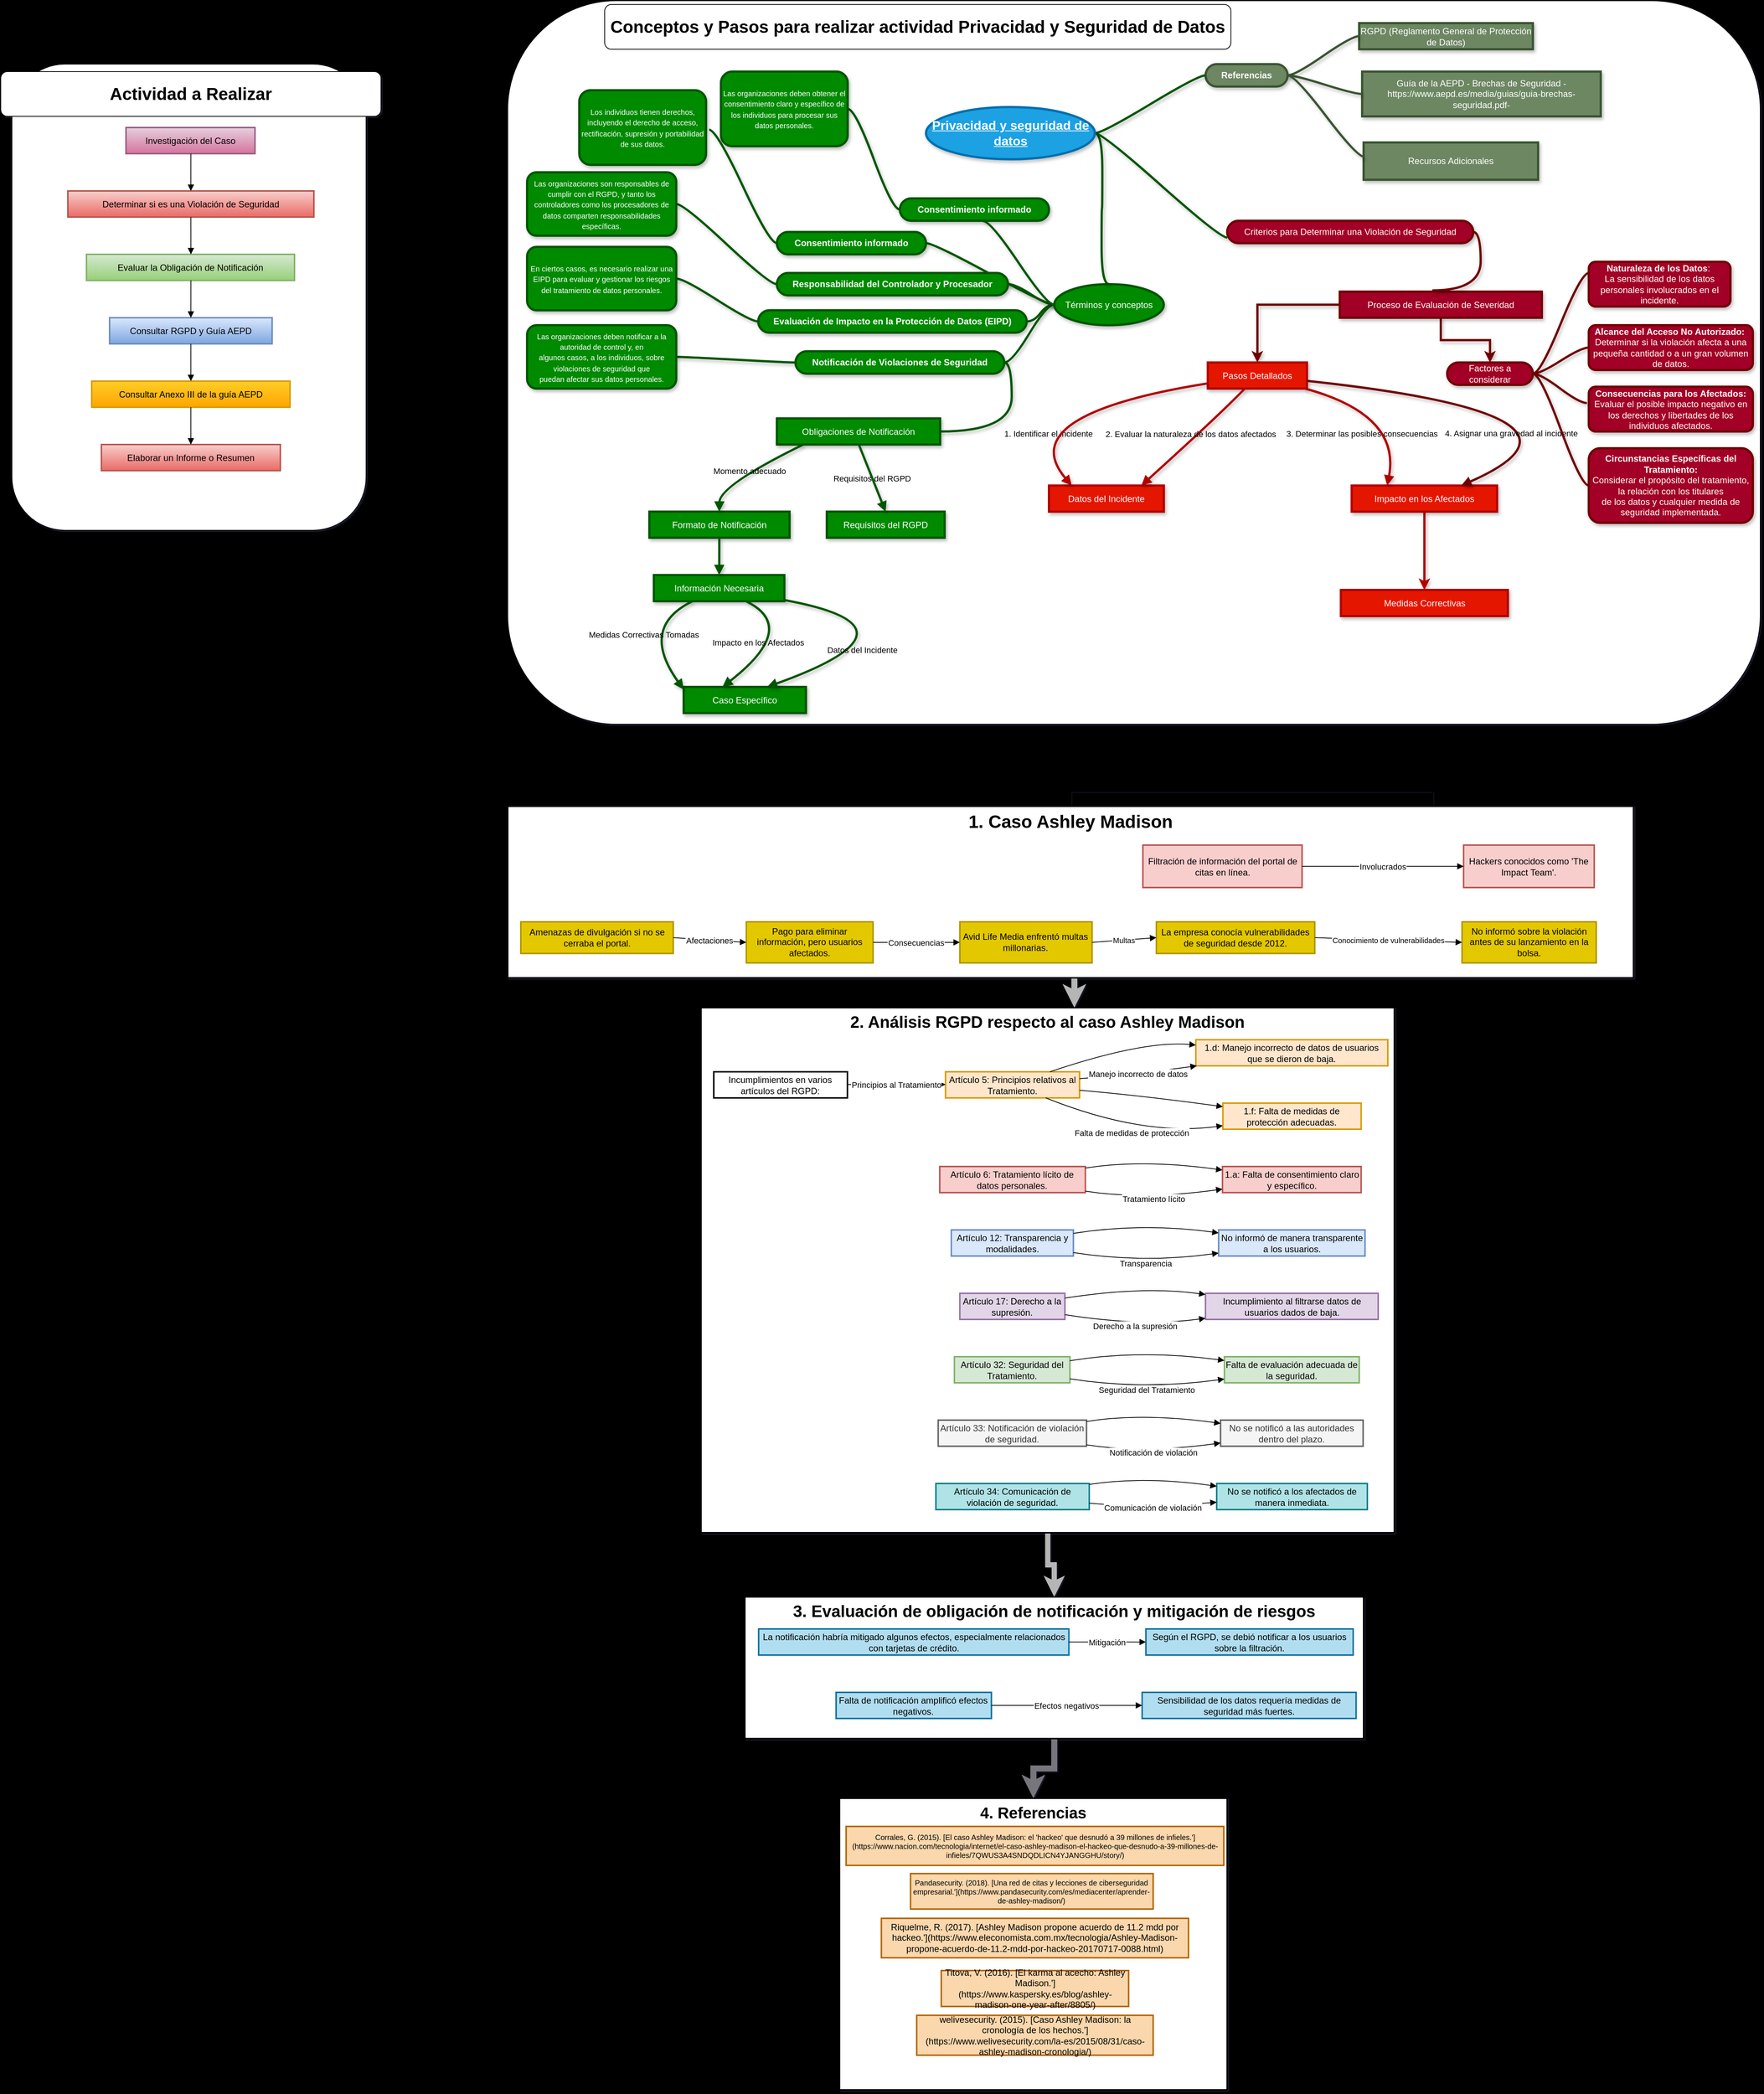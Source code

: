 <mxfile version="22.1.5" type="github">
  <diagram name="Page-1" id="281KWQ_vz6D9ApKIW97s">
    <mxGraphModel dx="1434" dy="791" grid="1" gridSize="10" guides="1" tooltips="1" connect="1" arrows="1" fold="1" page="1" pageScale="1" pageWidth="850" pageHeight="1100" background="#000000" math="0" shadow="1">
      <root>
        <mxCell id="0" />
        <mxCell id="1" parent="0" />
        <mxCell id="ljyijP0kOlmSLUWHq39t-101" value="&lt;div align=&quot;center&quot;&gt;&lt;br&gt;&lt;/div&gt;" style="rounded=1;whiteSpace=wrap;html=1;align=center;" parent="1" vertex="1">
          <mxGeometry x="860" y="30" width="1680" height="970" as="geometry" />
        </mxCell>
        <mxCell id="ljyijP0kOlmSLUWHq39t-100" value="" style="rounded=1;whiteSpace=wrap;html=1;" parent="1" vertex="1">
          <mxGeometry x="195" y="115" width="475" height="625" as="geometry" />
        </mxCell>
        <mxCell id="exDdUY9-8li77esu1dYq-1" value="Investigación del Caso" style="whiteSpace=wrap;strokeWidth=2;fillColor=#e6d0de;strokeColor=#996185;gradientColor=#d5739d;" parent="1" vertex="1">
          <mxGeometry x="348" y="200" width="173" height="35" as="geometry" />
        </mxCell>
        <mxCell id="exDdUY9-8li77esu1dYq-2" value="Determinar si es una Violación de Seguridad" style="whiteSpace=wrap;strokeWidth=2;fillColor=#f8cecc;strokeColor=#b85450;gradientColor=#ea6b66;" parent="1" vertex="1">
          <mxGeometry x="270" y="285" width="330" height="35" as="geometry" />
        </mxCell>
        <mxCell id="exDdUY9-8li77esu1dYq-3" value="Evaluar la Obligación de Notificación" style="whiteSpace=wrap;strokeWidth=2;fillColor=#d5e8d4;strokeColor=#82b366;gradientColor=#97d077;" parent="1" vertex="1">
          <mxGeometry x="295" y="370" width="279" height="35" as="geometry" />
        </mxCell>
        <mxCell id="exDdUY9-8li77esu1dYq-4" value="Consultar RGPD y Guía AEPD" style="whiteSpace=wrap;strokeWidth=2;fillColor=#dae8fc;strokeColor=#6c8ebf;gradientColor=#7ea6e0;" parent="1" vertex="1">
          <mxGeometry x="326" y="455" width="218" height="35" as="geometry" />
        </mxCell>
        <mxCell id="exDdUY9-8li77esu1dYq-5" value="Consultar Anexo III de la guía AEPD" style="whiteSpace=wrap;strokeWidth=2;fillColor=#ffcd28;strokeColor=#d79b00;gradientColor=#ffa500;" parent="1" vertex="1">
          <mxGeometry x="302" y="540" width="266" height="35" as="geometry" />
        </mxCell>
        <mxCell id="exDdUY9-8li77esu1dYq-6" value="Elaborar un Informe o Resumen" style="whiteSpace=wrap;strokeWidth=2;fillStyle=solid;fillColor=#f8cecc;gradientColor=#ea6b66;strokeColor=#b85450;" parent="1" vertex="1">
          <mxGeometry x="315" y="625" width="240" height="35" as="geometry" />
        </mxCell>
        <mxCell id="exDdUY9-8li77esu1dYq-7" value="" style="curved=1;startArrow=none;endArrow=block;exitX=0.503;exitY=1;entryX=0.5;entryY=0;rounded=0;" parent="1" source="exDdUY9-8li77esu1dYq-1" target="exDdUY9-8li77esu1dYq-2" edge="1">
          <mxGeometry relative="1" as="geometry">
            <Array as="points" />
          </mxGeometry>
        </mxCell>
        <mxCell id="exDdUY9-8li77esu1dYq-8" value="" style="curved=1;startArrow=none;endArrow=block;exitX=0.5;exitY=1;entryX=0.502;entryY=0;rounded=0;" parent="1" source="exDdUY9-8li77esu1dYq-2" target="exDdUY9-8li77esu1dYq-3" edge="1">
          <mxGeometry relative="1" as="geometry">
            <Array as="points" />
          </mxGeometry>
        </mxCell>
        <mxCell id="exDdUY9-8li77esu1dYq-9" value="" style="curved=1;startArrow=none;endArrow=block;exitX=0.502;exitY=1;entryX=0.5;entryY=0;rounded=0;" parent="1" source="exDdUY9-8li77esu1dYq-3" target="exDdUY9-8li77esu1dYq-4" edge="1">
          <mxGeometry relative="1" as="geometry">
            <Array as="points" />
          </mxGeometry>
        </mxCell>
        <mxCell id="exDdUY9-8li77esu1dYq-10" value="" style="curved=1;startArrow=none;endArrow=block;exitX=0.5;exitY=1;entryX=0.5;entryY=0;rounded=0;" parent="1" source="exDdUY9-8li77esu1dYq-4" target="exDdUY9-8li77esu1dYq-5" edge="1">
          <mxGeometry relative="1" as="geometry">
            <Array as="points" />
          </mxGeometry>
        </mxCell>
        <mxCell id="exDdUY9-8li77esu1dYq-11" value="" style="curved=1;startArrow=none;endArrow=block;exitX=0.5;exitY=1;entryX=0.5;entryY=0;rounded=0;" parent="1" source="exDdUY9-8li77esu1dYq-5" target="exDdUY9-8li77esu1dYq-6" edge="1">
          <mxGeometry relative="1" as="geometry">
            <Array as="points" />
          </mxGeometry>
        </mxCell>
        <mxCell id="ljyijP0kOlmSLUWHq39t-1" value="RGPD (Reglamento General de Protección de Datos)" style="whiteSpace=wrap;strokeWidth=3;fillColor=#6d8764;fontColor=#ffffff;strokeColor=#3A5431;shadow=1;labelBackgroundColor=none;" parent="1" vertex="1">
          <mxGeometry x="2002" y="60" width="233" height="35" as="geometry" />
        </mxCell>
        <mxCell id="ljyijP0kOlmSLUWHq39t-86" style="edgeStyle=orthogonalEdgeStyle;rounded=0;orthogonalLoop=1;jettySize=auto;html=1;fillColor=#a20025;strokeColor=#6F0000;shadow=1;strokeWidth=3;labelBackgroundColor=none;" parent="1" source="ljyijP0kOlmSLUWHq39t-3" target="ljyijP0kOlmSLUWHq39t-5" edge="1">
          <mxGeometry relative="1" as="geometry" />
        </mxCell>
        <mxCell id="ljyijP0kOlmSLUWHq39t-88" style="edgeStyle=orthogonalEdgeStyle;rounded=0;orthogonalLoop=1;jettySize=auto;html=1;entryX=0.5;entryY=0;entryDx=0;entryDy=0;fillColor=#a20025;strokeColor=#6F0000;shadow=1;strokeWidth=3;labelBackgroundColor=none;" parent="1" source="ljyijP0kOlmSLUWHq39t-3" target="ljyijP0kOlmSLUWHq39t-87" edge="1">
          <mxGeometry relative="1" as="geometry" />
        </mxCell>
        <mxCell id="ljyijP0kOlmSLUWHq39t-3" value="Proceso de Evaluación de Severidad" style="whiteSpace=wrap;strokeWidth=3;fillColor=#a20025;fontColor=#ffffff;strokeColor=#6F0000;shadow=1;labelBackgroundColor=none;" parent="1" vertex="1">
          <mxGeometry x="1976" y="420" width="271" height="35" as="geometry" />
        </mxCell>
        <mxCell id="ljyijP0kOlmSLUWHq39t-5" value="Pasos Detallados" style="whiteSpace=wrap;strokeWidth=3;fillColor=#e51400;fontColor=#ffffff;strokeColor=#B20000;shadow=1;labelBackgroundColor=none;" parent="1" vertex="1">
          <mxGeometry x="1799" y="515" width="133" height="35" as="geometry" />
        </mxCell>
        <mxCell id="ljyijP0kOlmSLUWHq39t-7" value="Obligaciones de Notificación" style="whiteSpace=wrap;strokeWidth=3;fillColor=#008a00;fontColor=#ffffff;strokeColor=#005700;shadow=1;labelBackgroundColor=none;" parent="1" vertex="1">
          <mxGeometry x="1221" y="590" width="219" height="35" as="geometry" />
        </mxCell>
        <mxCell id="ljyijP0kOlmSLUWHq39t-8" value="Formato de Notificación" style="whiteSpace=wrap;strokeWidth=3;fillColor=#008a00;fontColor=#ffffff;strokeColor=#005700;shadow=1;labelBackgroundColor=none;" parent="1" vertex="1">
          <mxGeometry x="1050" y="715" width="188" height="35" as="geometry" />
        </mxCell>
        <mxCell id="ljyijP0kOlmSLUWHq39t-10" value="Requisitos del RGPD" style="whiteSpace=wrap;strokeWidth=3;fillColor=#008a00;fontColor=#ffffff;strokeColor=#005700;shadow=1;labelBackgroundColor=none;" parent="1" vertex="1">
          <mxGeometry x="1288" y="715" width="158" height="35" as="geometry" />
        </mxCell>
        <mxCell id="ljyijP0kOlmSLUWHq39t-11" value="Información Necesaria" style="whiteSpace=wrap;strokeWidth=3;fillColor=#008a00;fontColor=#ffffff;strokeColor=#005700;shadow=1;labelBackgroundColor=none;" parent="1" vertex="1">
          <mxGeometry x="1056" y="800" width="175" height="35" as="geometry" />
        </mxCell>
        <mxCell id="ljyijP0kOlmSLUWHq39t-12" value="Datos del Incidente" style="whiteSpace=wrap;strokeWidth=3;fillColor=#e51400;fontColor=#ffffff;strokeColor=#B20000;shadow=1;labelBackgroundColor=none;" parent="1" vertex="1">
          <mxGeometry x="1586" y="680" width="154" height="35" as="geometry" />
        </mxCell>
        <mxCell id="ljyijP0kOlmSLUWHq39t-97" style="edgeStyle=orthogonalEdgeStyle;rounded=0;orthogonalLoop=1;jettySize=auto;html=1;entryX=0.5;entryY=0;entryDx=0;entryDy=0;fillColor=#e51400;strokeColor=#B20000;shadow=1;strokeWidth=3;labelBackgroundColor=none;" parent="1" source="ljyijP0kOlmSLUWHq39t-13" target="ljyijP0kOlmSLUWHq39t-14" edge="1">
          <mxGeometry relative="1" as="geometry" />
        </mxCell>
        <mxCell id="ljyijP0kOlmSLUWHq39t-13" value="Impacto en los Afectados" style="whiteSpace=wrap;strokeWidth=3;fillColor=#e51400;fontColor=#ffffff;strokeColor=#B20000;shadow=1;labelBackgroundColor=none;" parent="1" vertex="1">
          <mxGeometry x="1992" y="680" width="195" height="35" as="geometry" />
        </mxCell>
        <mxCell id="ljyijP0kOlmSLUWHq39t-14" value="Medidas Correctivas" style="whiteSpace=wrap;strokeWidth=3;fillColor=#e51400;fontColor=#ffffff;strokeColor=#B20000;shadow=1;labelBackgroundColor=none;" parent="1" vertex="1">
          <mxGeometry x="1977.5" y="820" width="224" height="35" as="geometry" />
        </mxCell>
        <mxCell id="ljyijP0kOlmSLUWHq39t-15" value="Caso Específico" style="whiteSpace=wrap;strokeWidth=3;fillColor=#008a00;fontColor=#ffffff;strokeColor=#005700;shadow=1;labelBackgroundColor=none;" parent="1" vertex="1">
          <mxGeometry x="1096" y="950" width="164" height="35" as="geometry" />
        </mxCell>
        <mxCell id="ljyijP0kOlmSLUWHq39t-16" value="Recursos Adicionales" style="whiteSpace=wrap;strokeWidth=3;fillColor=#6d8764;fontColor=#ffffff;strokeColor=#3A5431;shadow=1;labelBackgroundColor=none;" parent="1" vertex="1">
          <mxGeometry x="2008" y="220" width="234" height="50" as="geometry" />
        </mxCell>
        <mxCell id="ljyijP0kOlmSLUWHq39t-17" value="Guía de la AEPD - Brechas de Seguridad - https://www.aepd.es/media/guias/guia-brechas-seguridad.pdf-" style="whiteSpace=wrap;strokeWidth=3;fillColor=#6d8764;fontColor=#ffffff;strokeColor=#3A5431;shadow=1;labelBackgroundColor=none;" parent="1" vertex="1">
          <mxGeometry x="2006" y="125" width="320" height="60" as="geometry" />
        </mxCell>
        <mxCell id="ljyijP0kOlmSLUWHq39t-22" value="1. Identificar el incidente" style="curved=1;startArrow=none;endArrow=block;exitX=0.373;exitY=1;entryX=0.804;entryY=0;rounded=0;fillColor=#e51400;strokeColor=#B20000;shadow=1;strokeWidth=3;labelBackgroundColor=none;" parent="1" source="ljyijP0kOlmSLUWHq39t-5" target="ljyijP0kOlmSLUWHq39t-12" edge="1">
          <mxGeometry x="1" y="-142" relative="1" as="geometry">
            <Array as="points">
              <mxPoint x="1815" y="585" />
            </Array>
            <mxPoint x="-29" y="35" as="offset" />
          </mxGeometry>
        </mxCell>
        <mxCell id="ljyijP0kOlmSLUWHq39t-23" value="2. Evaluar la naturaleza de los datos afectados" style="curved=1;startArrow=none;endArrow=block;exitX=-0.002;exitY=0.802;entryX=0.198;entryY=0;rounded=0;fillColor=#e51400;strokeColor=#B20000;shadow=1;strokeWidth=3;labelBackgroundColor=none;" parent="1" source="ljyijP0kOlmSLUWHq39t-5" target="ljyijP0kOlmSLUWHq39t-12" edge="1">
          <mxGeometry x="-0.831" y="63" relative="1" as="geometry">
            <Array as="points">
              <mxPoint x="1535" y="585" />
            </Array>
            <mxPoint as="offset" />
          </mxGeometry>
        </mxCell>
        <mxCell id="ljyijP0kOlmSLUWHq39t-24" value="3. Determinar las posibles consecuencias" style="curved=1;startArrow=none;endArrow=block;exitX=0.998;exitY=0.703;entryX=0.753;entryY=0;rounded=0;fillColor=#a20025;strokeColor=#6F0000;shadow=1;strokeWidth=3;labelBackgroundColor=none;" parent="1" source="ljyijP0kOlmSLUWHq39t-5" target="ljyijP0kOlmSLUWHq39t-13" edge="1">
          <mxGeometry x="-0.756" y="-62" relative="1" as="geometry">
            <Array as="points">
              <mxPoint x="2356" y="585" />
            </Array>
            <mxPoint as="offset" />
          </mxGeometry>
        </mxCell>
        <mxCell id="ljyijP0kOlmSLUWHq39t-25" value="4. Asignar una gravedad al incidente" style="curved=1;startArrow=none;endArrow=block;exitX=0.982;exitY=1;entryX=0.244;entryY=0;rounded=0;fillColor=#e51400;strokeColor=#B20000;shadow=1;strokeWidth=3;labelBackgroundColor=none;" parent="1" source="ljyijP0kOlmSLUWHq39t-5" target="ljyijP0kOlmSLUWHq39t-13" edge="1">
          <mxGeometry x="0.158" y="150" relative="1" as="geometry">
            <Array as="points">
              <mxPoint x="2058" y="585" />
            </Array>
            <mxPoint x="1" y="-4" as="offset" />
          </mxGeometry>
        </mxCell>
        <mxCell id="ljyijP0kOlmSLUWHq39t-30" value="Requisitos del RGPD" style="curved=1;startArrow=none;endArrow=block;exitX=0.502;exitY=1;entryX=0.499;entryY=0;rounded=0;fillColor=#008a00;strokeColor=#005700;shadow=1;strokeWidth=3;labelBackgroundColor=none;" parent="1" source="ljyijP0kOlmSLUWHq39t-7" target="ljyijP0kOlmSLUWHq39t-10" edge="1">
          <mxGeometry relative="1" as="geometry">
            <Array as="points" />
          </mxGeometry>
        </mxCell>
        <mxCell id="ljyijP0kOlmSLUWHq39t-31" value="Momento adecuado" style="curved=1;startArrow=none;endArrow=block;exitX=0.162;exitY=1;entryX=0.499;entryY=0;rounded=0;fillColor=#008a00;strokeColor=#005700;shadow=1;strokeWidth=3;labelBackgroundColor=none;" parent="1" source="ljyijP0kOlmSLUWHq39t-7" target="ljyijP0kOlmSLUWHq39t-8" edge="1">
          <mxGeometry relative="1" as="geometry">
            <Array as="points">
              <mxPoint x="1144" y="680" />
            </Array>
          </mxGeometry>
        </mxCell>
        <mxCell id="ljyijP0kOlmSLUWHq39t-32" value="" style="curved=1;startArrow=none;endArrow=block;exitX=0.499;exitY=1;entryX=0.501;entryY=0;rounded=0;fillColor=#008a00;strokeColor=#005700;shadow=1;strokeWidth=3;labelBackgroundColor=none;" parent="1" source="ljyijP0kOlmSLUWHq39t-8" target="ljyijP0kOlmSLUWHq39t-11" edge="1">
          <mxGeometry relative="1" as="geometry">
            <Array as="points" />
          </mxGeometry>
        </mxCell>
        <mxCell id="ljyijP0kOlmSLUWHq39t-33" value="Datos del Incidente" style="curved=1;startArrow=none;endArrow=block;exitX=1.001;exitY=0.957;entryX=0.682;entryY=0;rounded=0;fillColor=#008a00;strokeColor=#005700;shadow=1;strokeWidth=3;labelBackgroundColor=none;" parent="1" source="ljyijP0kOlmSLUWHq39t-11" target="ljyijP0kOlmSLUWHq39t-15" edge="1">
          <mxGeometry x="0.376" y="-4" relative="1" as="geometry">
            <Array as="points">
              <mxPoint x="1431" y="870" />
            </Array>
            <mxPoint as="offset" />
          </mxGeometry>
        </mxCell>
        <mxCell id="ljyijP0kOlmSLUWHq39t-34" value="Impacto en los Afectados" style="curved=1;startArrow=none;endArrow=block;exitX=0.706;exitY=1;entryX=0.317;entryY=0;rounded=0;fillColor=#008a00;strokeColor=#005700;shadow=1;strokeWidth=3;labelBackgroundColor=none;" parent="1" source="ljyijP0kOlmSLUWHq39t-11" target="ljyijP0kOlmSLUWHq39t-15" edge="1">
          <mxGeometry x="0.288" y="-18" relative="1" as="geometry">
            <Array as="points">
              <mxPoint x="1251" y="870" />
            </Array>
            <mxPoint as="offset" />
          </mxGeometry>
        </mxCell>
        <mxCell id="ljyijP0kOlmSLUWHq39t-35" value="Medidas Correctivas Tomadas" style="curved=1;startArrow=none;endArrow=block;exitX=0.297;exitY=1;entryX=0.001;entryY=0.097;rounded=0;fillColor=#008a00;strokeColor=#005700;shadow=1;strokeWidth=3;labelBackgroundColor=none;" parent="1" source="ljyijP0kOlmSLUWHq39t-11" target="ljyijP0kOlmSLUWHq39t-15" edge="1">
          <mxGeometry relative="1" as="geometry">
            <Array as="points">
              <mxPoint x="1036" y="870" />
            </Array>
          </mxGeometry>
        </mxCell>
        <mxCell id="ljyijP0kOlmSLUWHq39t-49" style="edgeStyle=entityRelationEdgeStyle;rounded=0;orthogonalLoop=1;jettySize=auto;html=1;startArrow=none;endArrow=none;segment=10;curved=1;sourcePerimeterSpacing=0;targetPerimeterSpacing=0;fillColor=#008a00;strokeColor=#005700;shadow=1;strokeWidth=3;labelBackgroundColor=none;" parent="1" source="ljyijP0kOlmSLUWHq39t-40" target="ljyijP0kOlmSLUWHq39t-44" edge="1">
          <mxGeometry relative="1" as="geometry" />
        </mxCell>
        <mxCell id="ljyijP0kOlmSLUWHq39t-50" style="edgeStyle=entityRelationEdgeStyle;rounded=0;orthogonalLoop=1;jettySize=auto;html=1;startArrow=none;endArrow=none;segment=10;curved=1;sourcePerimeterSpacing=0;targetPerimeterSpacing=0;entryX=1;entryY=0.5;entryDx=0;entryDy=0;fillColor=#008a00;strokeColor=#005700;shadow=1;strokeWidth=3;labelBackgroundColor=none;" parent="1" source="ljyijP0kOlmSLUWHq39t-40" target="ljyijP0kOlmSLUWHq39t-46" edge="1">
          <mxGeometry relative="1" as="geometry" />
        </mxCell>
        <mxCell id="ljyijP0kOlmSLUWHq39t-52" style="edgeStyle=entityRelationEdgeStyle;rounded=0;orthogonalLoop=1;jettySize=auto;html=1;startArrow=none;endArrow=none;segment=10;curved=1;sourcePerimeterSpacing=0;targetPerimeterSpacing=0;fillColor=#008a00;strokeColor=#005700;shadow=1;strokeWidth=3;labelBackgroundColor=none;" parent="1" source="ljyijP0kOlmSLUWHq39t-40" target="ljyijP0kOlmSLUWHq39t-47" edge="1">
          <mxGeometry relative="1" as="geometry" />
        </mxCell>
        <mxCell id="ljyijP0kOlmSLUWHq39t-67" style="edgeStyle=entityRelationEdgeStyle;rounded=0;orthogonalLoop=1;jettySize=auto;html=1;startArrow=none;endArrow=none;segment=10;curved=1;sourcePerimeterSpacing=0;targetPerimeterSpacing=0;fillColor=#008a00;strokeColor=#005700;shadow=1;strokeWidth=3;labelBackgroundColor=none;" parent="1" source="ljyijP0kOlmSLUWHq39t-40" target="ljyijP0kOlmSLUWHq39t-65" edge="1">
          <mxGeometry relative="1" as="geometry" />
        </mxCell>
        <mxCell id="ljyijP0kOlmSLUWHq39t-40" value="Términos y conceptos" style="ellipse;whiteSpace=wrap;html=1;align=center;newEdgeStyle={&quot;edgeStyle&quot;:&quot;entityRelationEdgeStyle&quot;,&quot;startArrow&quot;:&quot;none&quot;,&quot;endArrow&quot;:&quot;none&quot;,&quot;segment&quot;:10,&quot;curved&quot;:1,&quot;sourcePerimeterSpacing&quot;:0,&quot;targetPerimeterSpacing&quot;:0};treeFolding=1;treeMoving=1;fillColor=#008a00;fontColor=#ffffff;strokeColor=#005700;shadow=1;strokeWidth=3;labelBackgroundColor=none;" parent="1" vertex="1">
          <mxGeometry x="1593" y="410" width="147" height="55" as="geometry" />
        </mxCell>
        <mxCell id="ljyijP0kOlmSLUWHq39t-60" style="edgeStyle=entityRelationEdgeStyle;rounded=0;orthogonalLoop=1;jettySize=auto;html=1;startArrow=none;endArrow=none;segment=10;curved=1;sourcePerimeterSpacing=0;targetPerimeterSpacing=0;fillColor=#008a00;strokeColor=#005700;shadow=1;strokeWidth=3;labelBackgroundColor=none;" parent="1" source="ljyijP0kOlmSLUWHq39t-41" target="ljyijP0kOlmSLUWHq39t-58" edge="1">
          <mxGeometry relative="1" as="geometry" />
        </mxCell>
        <mxCell id="ljyijP0kOlmSLUWHq39t-41" value="&lt;b&gt;Consentimiento informado&lt;/b&gt;" style="whiteSpace=wrap;html=1;rounded=1;arcSize=50;align=center;verticalAlign=middle;strokeWidth=3;autosize=1;spacing=4;treeFolding=1;treeMoving=1;newEdgeStyle={&quot;edgeStyle&quot;:&quot;entityRelationEdgeStyle&quot;,&quot;startArrow&quot;:&quot;none&quot;,&quot;endArrow&quot;:&quot;none&quot;,&quot;segment&quot;:10,&quot;curved&quot;:1,&quot;sourcePerimeterSpacing&quot;:0,&quot;targetPerimeterSpacing&quot;:0};fillColor=#008a00;fontColor=#ffffff;strokeColor=#005700;shadow=1;labelBackgroundColor=none;" parent="1" vertex="1">
          <mxGeometry x="1386" y="295" width="200" height="30" as="geometry" />
        </mxCell>
        <mxCell id="ljyijP0kOlmSLUWHq39t-42" value="" style="edgeStyle=entityRelationEdgeStyle;startArrow=none;endArrow=none;segment=10;curved=1;sourcePerimeterSpacing=0;targetPerimeterSpacing=0;rounded=0;exitX=0;exitY=0.5;exitDx=0;exitDy=0;entryX=0.558;entryY=1.011;entryDx=0;entryDy=0;entryPerimeter=0;fillColor=#008a00;strokeColor=#005700;shadow=1;strokeWidth=3;labelBackgroundColor=none;" parent="1" source="ljyijP0kOlmSLUWHq39t-40" target="ljyijP0kOlmSLUWHq39t-41" edge="1">
          <mxGeometry relative="1" as="geometry">
            <mxPoint x="1536" y="460" as="sourcePoint" />
            <mxPoint x="1366" y="400" as="targetPoint" />
            <Array as="points">
              <mxPoint x="1526" y="320" />
              <mxPoint x="1606" y="380" />
              <mxPoint x="1506" y="470" />
              <mxPoint x="1486" y="490" />
              <mxPoint x="1516" y="400" />
              <mxPoint x="1516" y="400" />
            </Array>
          </mxGeometry>
        </mxCell>
        <mxCell id="ljyijP0kOlmSLUWHq39t-64" style="edgeStyle=entityRelationEdgeStyle;rounded=0;orthogonalLoop=1;jettySize=auto;html=1;startArrow=none;endArrow=none;segment=10;curved=1;sourcePerimeterSpacing=0;targetPerimeterSpacing=0;entryX=1;entryY=0.5;entryDx=0;entryDy=0;fillColor=#008a00;strokeColor=#005700;shadow=1;strokeWidth=3;labelBackgroundColor=none;" parent="1" source="ljyijP0kOlmSLUWHq39t-44" target="ljyijP0kOlmSLUWHq39t-63" edge="1">
          <mxGeometry relative="1" as="geometry" />
        </mxCell>
        <mxCell id="ljyijP0kOlmSLUWHq39t-44" value="&lt;strong&gt;Responsabilidad del Controlador y Procesador&lt;/strong&gt;" style="whiteSpace=wrap;html=1;rounded=1;arcSize=50;align=center;verticalAlign=middle;strokeWidth=3;autosize=1;spacing=4;treeFolding=1;treeMoving=1;newEdgeStyle={&quot;edgeStyle&quot;:&quot;entityRelationEdgeStyle&quot;,&quot;startArrow&quot;:&quot;none&quot;,&quot;endArrow&quot;:&quot;none&quot;,&quot;segment&quot;:10,&quot;curved&quot;:1,&quot;sourcePerimeterSpacing&quot;:0,&quot;targetPerimeterSpacing&quot;:0};fillColor=#008a00;fontColor=#ffffff;strokeColor=#005700;shadow=1;labelBackgroundColor=none;" parent="1" vertex="1">
          <mxGeometry x="1221" y="395" width="310" height="30" as="geometry" />
        </mxCell>
        <mxCell id="ljyijP0kOlmSLUWHq39t-70" style="edgeStyle=entityRelationEdgeStyle;rounded=0;orthogonalLoop=1;jettySize=auto;html=1;startArrow=none;endArrow=none;segment=10;curved=1;sourcePerimeterSpacing=0;targetPerimeterSpacing=0;fillColor=#008a00;strokeColor=#005700;shadow=1;strokeWidth=3;labelBackgroundColor=none;" parent="1" source="ljyijP0kOlmSLUWHq39t-46" target="ljyijP0kOlmSLUWHq39t-68" edge="1">
          <mxGeometry relative="1" as="geometry" />
        </mxCell>
        <mxCell id="ljyijP0kOlmSLUWHq39t-46" value="&lt;strong&gt;Evaluación de Impacto en la Protección de Datos (EIPD)&lt;/strong&gt;" style="whiteSpace=wrap;html=1;rounded=1;arcSize=50;align=center;verticalAlign=middle;strokeWidth=3;autosize=1;spacing=4;treeFolding=1;treeMoving=1;newEdgeStyle={&quot;edgeStyle&quot;:&quot;entityRelationEdgeStyle&quot;,&quot;startArrow&quot;:&quot;none&quot;,&quot;endArrow&quot;:&quot;none&quot;,&quot;segment&quot;:10,&quot;curved&quot;:1,&quot;sourcePerimeterSpacing&quot;:0,&quot;targetPerimeterSpacing&quot;:0};fillColor=#008a00;fontColor=#ffffff;strokeColor=#005700;shadow=1;labelBackgroundColor=none;" parent="1" vertex="1">
          <mxGeometry x="1196" y="445" width="360" height="30" as="geometry" />
        </mxCell>
        <mxCell id="ljyijP0kOlmSLUWHq39t-55" style="edgeStyle=entityRelationEdgeStyle;rounded=0;orthogonalLoop=1;jettySize=auto;html=1;startArrow=none;endArrow=none;segment=10;curved=1;sourcePerimeterSpacing=0;targetPerimeterSpacing=0;fillColor=#008a00;strokeColor=#005700;shadow=1;strokeWidth=3;labelBackgroundColor=none;" parent="1" source="ljyijP0kOlmSLUWHq39t-47" target="ljyijP0kOlmSLUWHq39t-7" edge="1">
          <mxGeometry relative="1" as="geometry" />
        </mxCell>
        <mxCell id="ljyijP0kOlmSLUWHq39t-71" style="edgeStyle=entityRelationEdgeStyle;rounded=0;orthogonalLoop=1;jettySize=auto;html=1;startArrow=none;endArrow=none;segment=10;curved=1;sourcePerimeterSpacing=0;targetPerimeterSpacing=0;entryX=1;entryY=0.5;entryDx=0;entryDy=0;fillColor=#008a00;strokeColor=#005700;shadow=1;strokeWidth=3;labelBackgroundColor=none;" parent="1" source="ljyijP0kOlmSLUWHq39t-47" target="ljyijP0kOlmSLUWHq39t-69" edge="1">
          <mxGeometry relative="1" as="geometry" />
        </mxCell>
        <mxCell id="ljyijP0kOlmSLUWHq39t-47" value="&lt;strong&gt;Notificación de Violaciones de Seguridad&lt;/strong&gt;" style="whiteSpace=wrap;html=1;rounded=1;arcSize=50;align=center;verticalAlign=middle;strokeWidth=3;autosize=1;spacing=4;treeFolding=1;treeMoving=1;newEdgeStyle={&quot;edgeStyle&quot;:&quot;entityRelationEdgeStyle&quot;,&quot;startArrow&quot;:&quot;none&quot;,&quot;endArrow&quot;:&quot;none&quot;,&quot;segment&quot;:10,&quot;curved&quot;:1,&quot;sourcePerimeterSpacing&quot;:0,&quot;targetPerimeterSpacing&quot;:0};fillColor=#008a00;fontColor=#ffffff;strokeColor=#005700;shadow=1;labelBackgroundColor=none;" parent="1" vertex="1">
          <mxGeometry x="1246" y="500" width="280" height="30" as="geometry" />
        </mxCell>
        <mxCell id="ljyijP0kOlmSLUWHq39t-58" value="&lt;font style=&quot;font-size: 10px;&quot;&gt;Las organizaciones deben obtener el consentimiento claro y específico de los individuos para procesar sus datos personales.&lt;/font&gt;" style="rounded=1;whiteSpace=wrap;html=1;fillColor=#008a00;fontColor=#ffffff;strokeColor=#005700;shadow=1;strokeWidth=3;labelBackgroundColor=none;" parent="1" vertex="1">
          <mxGeometry x="1146" y="125" width="170" height="100" as="geometry" />
        </mxCell>
        <mxCell id="ljyijP0kOlmSLUWHq39t-61" value="&lt;font style=&quot;font-size: 10px;&quot;&gt;Los individuos tienen derechos, incluyendo el derecho de acceso, rectificación, supresión y portabilidad de sus datos.&lt;/font&gt;" style="rounded=1;whiteSpace=wrap;html=1;fillColor=#008a00;fontColor=#ffffff;strokeColor=#005700;shadow=1;strokeWidth=3;labelBackgroundColor=none;" parent="1" vertex="1">
          <mxGeometry x="956" y="150" width="170" height="100" as="geometry" />
        </mxCell>
        <mxCell id="ljyijP0kOlmSLUWHq39t-63" value="&lt;font style=&quot;font-size: 10px;&quot;&gt;Las organizaciones son responsables de cumplir con el RGPD, y tanto los &lt;br&gt;controladores como los procesadores de datos comparten responsabilidades&lt;br&gt; específicas.&lt;/font&gt;" style="rounded=1;whiteSpace=wrap;html=1;fillColor=#008a00;fontColor=#ffffff;strokeColor=#005700;shadow=1;strokeWidth=3;labelBackgroundColor=none;" parent="1" vertex="1">
          <mxGeometry x="886" y="260" width="200" height="85" as="geometry" />
        </mxCell>
        <mxCell id="ljyijP0kOlmSLUWHq39t-65" value="&lt;b&gt;Consentimiento informado&lt;/b&gt;" style="whiteSpace=wrap;html=1;rounded=1;arcSize=50;align=center;verticalAlign=middle;strokeWidth=3;autosize=1;spacing=4;treeFolding=1;treeMoving=1;newEdgeStyle={&quot;edgeStyle&quot;:&quot;entityRelationEdgeStyle&quot;,&quot;startArrow&quot;:&quot;none&quot;,&quot;endArrow&quot;:&quot;none&quot;,&quot;segment&quot;:10,&quot;curved&quot;:1,&quot;sourcePerimeterSpacing&quot;:0,&quot;targetPerimeterSpacing&quot;:0};fillColor=#008a00;fontColor=#ffffff;strokeColor=#005700;shadow=1;labelBackgroundColor=none;" parent="1" vertex="1">
          <mxGeometry x="1221" y="340" width="200" height="30" as="geometry" />
        </mxCell>
        <mxCell id="ljyijP0kOlmSLUWHq39t-66" style="edgeStyle=entityRelationEdgeStyle;rounded=0;orthogonalLoop=1;jettySize=auto;html=1;startArrow=none;endArrow=none;segment=10;curved=1;sourcePerimeterSpacing=0;targetPerimeterSpacing=0;entryX=1.024;entryY=0.53;entryDx=0;entryDy=0;entryPerimeter=0;fillColor=#008a00;strokeColor=#005700;shadow=1;strokeWidth=3;labelBackgroundColor=none;" parent="1" source="ljyijP0kOlmSLUWHq39t-65" target="ljyijP0kOlmSLUWHq39t-61" edge="1">
          <mxGeometry relative="1" as="geometry" />
        </mxCell>
        <mxCell id="ljyijP0kOlmSLUWHq39t-68" value="&lt;font style=&quot;font-size: 10px;&quot;&gt;En ciertos casos, es necesario realizar una EIPD para evaluar y gestionar los riesgos del tratamiento de datos personales.&lt;/font&gt;" style="rounded=1;whiteSpace=wrap;html=1;fillColor=#008a00;fontColor=#ffffff;strokeColor=#005700;shadow=1;strokeWidth=3;labelBackgroundColor=none;" parent="1" vertex="1">
          <mxGeometry x="886" y="360" width="200" height="85" as="geometry" />
        </mxCell>
        <mxCell id="ljyijP0kOlmSLUWHq39t-69" value="&lt;font style=&quot;font-size: 10px;&quot;&gt;Las organizaciones deben notificar a la autoridad de control y, en &lt;br&gt;algunos casos, a los individuos, sobre violaciones de seguridad que &lt;br&gt;puedan afectar sus datos personales.&lt;/font&gt;" style="rounded=1;whiteSpace=wrap;html=1;fillColor=#008a00;fontColor=#ffffff;strokeColor=#005700;shadow=1;strokeWidth=3;labelBackgroundColor=none;" parent="1" vertex="1">
          <mxGeometry x="886" y="465" width="200" height="85" as="geometry" />
        </mxCell>
        <mxCell id="ljyijP0kOlmSLUWHq39t-76" style="edgeStyle=entityRelationEdgeStyle;rounded=0;orthogonalLoop=1;jettySize=auto;html=1;startArrow=none;endArrow=none;segment=10;curved=1;sourcePerimeterSpacing=0;targetPerimeterSpacing=0;fillColor=#6d8764;strokeColor=#3A5431;shadow=1;strokeWidth=3;labelBackgroundColor=none;" parent="1" source="ljyijP0kOlmSLUWHq39t-74" target="ljyijP0kOlmSLUWHq39t-1" edge="1">
          <mxGeometry relative="1" as="geometry" />
        </mxCell>
        <mxCell id="ljyijP0kOlmSLUWHq39t-80" style="edgeStyle=entityRelationEdgeStyle;rounded=0;orthogonalLoop=1;jettySize=auto;html=1;startArrow=none;endArrow=none;segment=10;curved=1;sourcePerimeterSpacing=0;targetPerimeterSpacing=0;fillColor=#6d8764;strokeColor=#3A5431;shadow=1;strokeWidth=3;labelBackgroundColor=none;" parent="1" source="ljyijP0kOlmSLUWHq39t-74" target="ljyijP0kOlmSLUWHq39t-17" edge="1">
          <mxGeometry relative="1" as="geometry" />
        </mxCell>
        <mxCell id="ljyijP0kOlmSLUWHq39t-74" value="&lt;b&gt;Referencias&lt;/b&gt;" style="whiteSpace=wrap;html=1;rounded=1;arcSize=50;align=center;verticalAlign=middle;strokeWidth=3;autosize=1;spacing=4;treeFolding=1;treeMoving=1;newEdgeStyle={&quot;edgeStyle&quot;:&quot;entityRelationEdgeStyle&quot;,&quot;startArrow&quot;:&quot;none&quot;,&quot;endArrow&quot;:&quot;none&quot;,&quot;segment&quot;:10,&quot;curved&quot;:1,&quot;sourcePerimeterSpacing&quot;:0,&quot;targetPerimeterSpacing&quot;:0};fillColor=#6d8764;fontColor=#ffffff;strokeColor=#3A5431;shadow=1;labelBackgroundColor=none;" parent="1" vertex="1">
          <mxGeometry x="1796" y="115" width="110" height="30" as="geometry" />
        </mxCell>
        <mxCell id="ljyijP0kOlmSLUWHq39t-78" style="edgeStyle=entityRelationEdgeStyle;rounded=0;orthogonalLoop=1;jettySize=auto;html=1;startArrow=none;endArrow=none;segment=10;curved=1;sourcePerimeterSpacing=0;targetPerimeterSpacing=0;entryX=0.5;entryY=0;entryDx=0;entryDy=0;fillColor=#008a00;strokeColor=#005700;shadow=1;strokeWidth=3;labelBackgroundColor=none;" parent="1" source="ljyijP0kOlmSLUWHq39t-77" target="ljyijP0kOlmSLUWHq39t-40" edge="1">
          <mxGeometry relative="1" as="geometry" />
        </mxCell>
        <mxCell id="ljyijP0kOlmSLUWHq39t-79" style="edgeStyle=entityRelationEdgeStyle;rounded=0;orthogonalLoop=1;jettySize=auto;html=1;startArrow=none;endArrow=none;segment=10;curved=1;sourcePerimeterSpacing=0;targetPerimeterSpacing=0;fillColor=#008a00;strokeColor=#005700;shadow=1;strokeWidth=3;labelBackgroundColor=none;" parent="1" source="ljyijP0kOlmSLUWHq39t-77" target="ljyijP0kOlmSLUWHq39t-74" edge="1">
          <mxGeometry relative="1" as="geometry" />
        </mxCell>
        <mxCell id="ljyijP0kOlmSLUWHq39t-82" style="edgeStyle=entityRelationEdgeStyle;rounded=0;orthogonalLoop=1;jettySize=auto;html=1;startArrow=none;endArrow=none;segment=10;curved=1;sourcePerimeterSpacing=0;targetPerimeterSpacing=0;entryX=0;entryY=0.75;entryDx=0;entryDy=0;fillColor=#008a00;strokeColor=#005700;shadow=1;strokeWidth=3;labelBackgroundColor=none;" parent="1" source="ljyijP0kOlmSLUWHq39t-77" target="ljyijP0kOlmSLUWHq39t-81" edge="1">
          <mxGeometry relative="1" as="geometry" />
        </mxCell>
        <mxCell id="ljyijP0kOlmSLUWHq39t-77" value="Privacidad y seguridad de datos" style="ellipse;whiteSpace=wrap;html=1;align=center;newEdgeStyle={&quot;edgeStyle&quot;:&quot;entityRelationEdgeStyle&quot;,&quot;startArrow&quot;:&quot;none&quot;,&quot;endArrow&quot;:&quot;none&quot;,&quot;segment&quot;:10,&quot;curved&quot;:1,&quot;sourcePerimeterSpacing&quot;:0,&quot;targetPerimeterSpacing&quot;:0};treeFolding=1;treeMoving=1;fillColor=#1ba1e2;fontColor=#ffffff;strokeColor=#006EAF;shadow=1;strokeWidth=3;fontStyle=5;fontSize=17;labelBackgroundColor=none;" parent="1" vertex="1">
          <mxGeometry x="1421" y="172.5" width="226.5" height="70" as="geometry" />
        </mxCell>
        <mxCell id="ljyijP0kOlmSLUWHq39t-81" value="Criterios para Determinar una Violación de Seguridad" style="whiteSpace=wrap;html=1;rounded=1;arcSize=50;align=center;verticalAlign=middle;strokeWidth=3;autosize=1;spacing=4;treeFolding=1;treeMoving=1;newEdgeStyle={&quot;edgeStyle&quot;:&quot;entityRelationEdgeStyle&quot;,&quot;startArrow&quot;:&quot;none&quot;,&quot;endArrow&quot;:&quot;none&quot;,&quot;segment&quot;:10,&quot;curved&quot;:1,&quot;sourcePerimeterSpacing&quot;:0,&quot;targetPerimeterSpacing&quot;:0};fillColor=#a20025;fontColor=#ffffff;strokeColor=#6F0000;shadow=1;labelBackgroundColor=none;" parent="1" vertex="1">
          <mxGeometry x="1825" y="325" width="330" height="30" as="geometry" />
        </mxCell>
        <mxCell id="ljyijP0kOlmSLUWHq39t-85" style="edgeStyle=entityRelationEdgeStyle;rounded=0;orthogonalLoop=1;jettySize=auto;html=1;startArrow=none;endArrow=none;segment=10;curved=1;sourcePerimeterSpacing=0;targetPerimeterSpacing=0;entryX=0.458;entryY=-0.048;entryDx=0;entryDy=0;entryPerimeter=0;fillColor=#a20025;strokeColor=#6F0000;shadow=1;strokeWidth=3;labelBackgroundColor=none;" parent="1" source="ljyijP0kOlmSLUWHq39t-81" target="ljyijP0kOlmSLUWHq39t-3" edge="1">
          <mxGeometry relative="1" as="geometry" />
        </mxCell>
        <mxCell id="ljyijP0kOlmSLUWHq39t-90" style="edgeStyle=entityRelationEdgeStyle;rounded=0;orthogonalLoop=1;jettySize=auto;html=1;startArrow=none;endArrow=none;segment=10;curved=1;sourcePerimeterSpacing=0;targetPerimeterSpacing=0;entryX=0;entryY=0.25;entryDx=0;entryDy=0;fillColor=#a20025;strokeColor=#6F0000;shadow=1;strokeWidth=3;labelBackgroundColor=none;" parent="1" source="ljyijP0kOlmSLUWHq39t-87" target="ljyijP0kOlmSLUWHq39t-89" edge="1">
          <mxGeometry relative="1" as="geometry" />
        </mxCell>
        <mxCell id="ljyijP0kOlmSLUWHq39t-92" style="edgeStyle=entityRelationEdgeStyle;rounded=0;orthogonalLoop=1;jettySize=auto;html=1;startArrow=none;endArrow=none;segment=10;curved=1;sourcePerimeterSpacing=0;targetPerimeterSpacing=0;entryX=0;entryY=0.5;entryDx=0;entryDy=0;fillColor=#a20025;strokeColor=#6F0000;shadow=1;strokeWidth=3;labelBackgroundColor=none;" parent="1" source="ljyijP0kOlmSLUWHq39t-87" target="ljyijP0kOlmSLUWHq39t-91" edge="1">
          <mxGeometry relative="1" as="geometry" />
        </mxCell>
        <mxCell id="ljyijP0kOlmSLUWHq39t-96" style="edgeStyle=entityRelationEdgeStyle;rounded=0;orthogonalLoop=1;jettySize=auto;html=1;startArrow=none;endArrow=none;segment=10;curved=1;sourcePerimeterSpacing=0;targetPerimeterSpacing=0;fillColor=#a20025;strokeColor=#6F0000;shadow=1;strokeWidth=3;labelBackgroundColor=none;" parent="1" source="ljyijP0kOlmSLUWHq39t-87" target="ljyijP0kOlmSLUWHq39t-95" edge="1">
          <mxGeometry relative="1" as="geometry" />
        </mxCell>
        <mxCell id="ljyijP0kOlmSLUWHq39t-87" value="Factores a considerar" style="whiteSpace=wrap;html=1;rounded=1;arcSize=50;align=center;verticalAlign=middle;strokeWidth=3;autosize=1;spacing=4;treeFolding=1;treeMoving=1;newEdgeStyle={&quot;edgeStyle&quot;:&quot;entityRelationEdgeStyle&quot;,&quot;startArrow&quot;:&quot;none&quot;,&quot;endArrow&quot;:&quot;none&quot;,&quot;segment&quot;:10,&quot;curved&quot;:1,&quot;sourcePerimeterSpacing&quot;:0,&quot;targetPerimeterSpacing&quot;:0};fillColor=#a20025;fontColor=#ffffff;strokeColor=#6F0000;shadow=1;labelBackgroundColor=none;" parent="1" vertex="1">
          <mxGeometry x="2120" y="515" width="115" height="30" as="geometry" />
        </mxCell>
        <mxCell id="ljyijP0kOlmSLUWHq39t-89" value="&lt;div&gt;&lt;strong&gt;Naturaleza de los Datos&lt;/strong&gt;:&amp;nbsp;&lt;/div&gt;&lt;div&gt;La sensibilidad de los datos personales involucrados en el incidente.&lt;/div&gt;" style="rounded=1;whiteSpace=wrap;html=1;fillColor=#a20025;fontColor=#ffffff;strokeColor=#6F0000;shadow=1;strokeWidth=3;labelBackgroundColor=none;" parent="1" vertex="1">
          <mxGeometry x="2310" y="380" width="190" height="60" as="geometry" />
        </mxCell>
        <mxCell id="ljyijP0kOlmSLUWHq39t-91" value="&lt;div&gt;&lt;strong&gt;Alcance del Acceso No Autorizado:&lt;/strong&gt;&amp;nbsp;&lt;/div&gt;&lt;div&gt;Determinar si la violación afecta a una pequeña cantidad o a un gran volumen de datos.&lt;/div&gt;" style="rounded=1;whiteSpace=wrap;html=1;fillColor=#a20025;fontColor=#ffffff;strokeColor=#6F0000;shadow=1;strokeWidth=3;labelBackgroundColor=none;" parent="1" vertex="1">
          <mxGeometry x="2310" y="465" width="220" height="60" as="geometry" />
        </mxCell>
        <mxCell id="ljyijP0kOlmSLUWHq39t-93" value="&lt;div&gt;&lt;strong&gt;Consecuencias para los Afectados: &lt;br&gt;&lt;/strong&gt;&lt;/div&gt;&lt;div&gt;Evaluar el posible impacto negativo en los derechos y libertades de los individuos afectados.&lt;/div&gt;" style="rounded=1;whiteSpace=wrap;html=1;fillColor=#a20025;fontColor=#ffffff;strokeColor=#6F0000;shadow=1;strokeWidth=3;labelBackgroundColor=none;" parent="1" vertex="1">
          <mxGeometry x="2310" y="547.5" width="220" height="60" as="geometry" />
        </mxCell>
        <mxCell id="ljyijP0kOlmSLUWHq39t-94" style="edgeStyle=entityRelationEdgeStyle;rounded=0;orthogonalLoop=1;jettySize=auto;html=1;startArrow=none;endArrow=none;segment=10;curved=1;sourcePerimeterSpacing=0;targetPerimeterSpacing=0;entryX=-0.011;entryY=0.364;entryDx=0;entryDy=0;entryPerimeter=0;fillColor=#a20025;strokeColor=#6F0000;shadow=1;strokeWidth=3;labelBackgroundColor=none;" parent="1" source="ljyijP0kOlmSLUWHq39t-87" target="ljyijP0kOlmSLUWHq39t-93" edge="1">
          <mxGeometry relative="1" as="geometry" />
        </mxCell>
        <mxCell id="ljyijP0kOlmSLUWHq39t-95" value="&lt;div&gt;&lt;strong&gt;Circunstancias Específicas del Tratamiento:&lt;/strong&gt;&lt;/div&gt;&lt;div&gt;Considerar el propósito del tratamiento, la relación con los titulares &lt;br&gt;de los datos y cualquier medida de seguridad implementada.&lt;/div&gt;" style="rounded=1;whiteSpace=wrap;html=1;fillColor=#a20025;fontColor=#ffffff;strokeColor=#6F0000;shadow=1;strokeWidth=3;labelBackgroundColor=none;" parent="1" vertex="1">
          <mxGeometry x="2310" y="630" width="220" height="100" as="geometry" />
        </mxCell>
        <mxCell id="ljyijP0kOlmSLUWHq39t-99" style="edgeStyle=entityRelationEdgeStyle;rounded=0;orthogonalLoop=1;jettySize=auto;html=1;startArrow=none;endArrow=none;segment=10;curved=1;sourcePerimeterSpacing=0;targetPerimeterSpacing=0;entryX=0.005;entryY=0.388;entryDx=0;entryDy=0;entryPerimeter=0;fillColor=#6d8764;strokeColor=#3A5431;shadow=1;strokeWidth=3;labelBackgroundColor=none;" parent="1" source="ljyijP0kOlmSLUWHq39t-74" target="ljyijP0kOlmSLUWHq39t-16" edge="1">
          <mxGeometry relative="1" as="geometry" />
        </mxCell>
        <mxCell id="ljyijP0kOlmSLUWHq39t-102" value="4. Referencias" style="whiteSpace=wrap;strokeWidth=2;verticalAlign=top;fontSize=21;fontStyle=1" parent="1" vertex="1">
          <mxGeometry x="1305" y="2440" width="520" height="391" as="geometry" />
        </mxCell>
        <mxCell id="ljyijP0kOlmSLUWHq39t-103" value="Corrales, G. (2015). [El caso Ashley Madison: el &#39;hackeo&#39; que desnudó a 39 millones de infieles.&#39;](https://www.nacion.com/tecnologia/internet/el-caso-ashley-madison-el-hackeo-que-desnudo-a-39-millones-de-infieles/7QWUS3A4SNDQDLICN4YJANGGHU/story/)" style="whiteSpace=wrap;strokeWidth=2;fontSize=10;fillColor=#fad7ac;strokeColor=#b46504;" parent="ljyijP0kOlmSLUWHq39t-102" vertex="1">
          <mxGeometry x="8.87" y="37.78" width="506.56" height="52.22" as="geometry" />
        </mxCell>
        <mxCell id="ljyijP0kOlmSLUWHq39t-104" value="Pandasecurity. (2018). [Una red de citas y lecciones de ciberseguridad empresarial.&#39;](https://www.pandasecurity.com/es/mediacenter/aprender-de-ashley-madison/)" style="whiteSpace=wrap;strokeWidth=2;fontSize=10;fillColor=#fad7ac;strokeColor=#b46504;" parent="ljyijP0kOlmSLUWHq39t-102" vertex="1">
          <mxGeometry x="95.26" y="101" width="325.44" height="47.53" as="geometry" />
        </mxCell>
        <mxCell id="ljyijP0kOlmSLUWHq39t-105" value="Riquelme, R. (2017). [Ashley Madison propone acuerdo de 11.2 mdd por hackeo.&#39;](https://www.eleconomista.com.mx/tecnologia/Ashley-Madison-propone-acuerdo-de-11.2-mdd-por-hackeo-20170717-0088.html)" style="whiteSpace=wrap;strokeWidth=2;fillColor=#fad7ac;strokeColor=#b46504;" parent="ljyijP0kOlmSLUWHq39t-102" vertex="1">
          <mxGeometry x="56.16" y="161" width="411.97" height="52.85" as="geometry" />
        </mxCell>
        <mxCell id="ljyijP0kOlmSLUWHq39t-106" value="Titova, V. (2016). [El karma al acecho: Ashley Madison.&#39;](https://www.kaspersky.es/blog/ashley-madison-one-year-after/8805/)" style="whiteSpace=wrap;strokeWidth=2;fillColor=#fad7ac;strokeColor=#b46504;" parent="ljyijP0kOlmSLUWHq39t-102" vertex="1">
          <mxGeometry x="136.51" y="231.0" width="251.27" height="48.16" as="geometry" />
        </mxCell>
        <mxCell id="ljyijP0kOlmSLUWHq39t-107" value="welivesecurity. (2015). [Caso Ashley Madison: la cronología de los hechos.&#39;](https://www.welivesecurity.com/la-es/2015/08/31/caso-ashley-madison-cronologia/)" style="whiteSpace=wrap;strokeWidth=2;fillColor=#fad7ac;strokeColor=#b46504;" parent="ljyijP0kOlmSLUWHq39t-102" vertex="1">
          <mxGeometry x="103.59" y="291" width="317.11" height="53.48" as="geometry" />
        </mxCell>
        <mxCell id="du-RNCgULpHhjC7suBuA-1" style="edgeStyle=orthogonalEdgeStyle;rounded=0;orthogonalLoop=1;jettySize=auto;html=1;strokeColor=#77767b;strokeWidth=8;" edge="1" parent="1" source="ljyijP0kOlmSLUWHq39t-108" target="ljyijP0kOlmSLUWHq39t-102">
          <mxGeometry relative="1" as="geometry" />
        </mxCell>
        <mxCell id="ljyijP0kOlmSLUWHq39t-108" value="3. Evaluación de obligación de notificación y mitigación de riesgos" style="whiteSpace=wrap;strokeWidth=2;verticalAlign=top;fontSize=22;fontStyle=1" parent="1" vertex="1">
          <mxGeometry x="1178" y="2170" width="830" height="190" as="geometry" />
        </mxCell>
        <mxCell id="ljyijP0kOlmSLUWHq39t-109" value="Según el RGPD, se debió notificar a los usuarios sobre la filtración." style="whiteSpace=wrap;strokeWidth=2;fillColor=#b1ddf0;strokeColor=#10739e;" parent="ljyijP0kOlmSLUWHq39t-108" vertex="1">
          <mxGeometry x="537.984" y="43" width="277.977" height="35" as="geometry" />
        </mxCell>
        <mxCell id="ljyijP0kOlmSLUWHq39t-110" value="Falta de notificación amplificó efectos negativos." style="whiteSpace=wrap;strokeWidth=2;fillColor=#b1ddf0;strokeColor=#10739e;" parent="ljyijP0kOlmSLUWHq39t-108" vertex="1">
          <mxGeometry x="122.422" y="128" width="208.342" height="35" as="geometry" />
        </mxCell>
        <mxCell id="ljyijP0kOlmSLUWHq39t-111" value="Sensibilidad de los datos requería medidas de seguridad más fuertes." style="whiteSpace=wrap;strokeWidth=2;fillColor=#b1ddf0;strokeColor=#10739e;" parent="ljyijP0kOlmSLUWHq39t-108" vertex="1">
          <mxGeometry x="532.93" y="128" width="286.962" height="35" as="geometry" />
        </mxCell>
        <mxCell id="ljyijP0kOlmSLUWHq39t-112" value="La notificación habría mitigado algunos efectos, especialmente relacionados con tarjetas de crédito." style="whiteSpace=wrap;strokeWidth=2;fillColor=#b1ddf0;strokeColor=#10739e;" parent="ljyijP0kOlmSLUWHq39t-108" vertex="1">
          <mxGeometry x="18.532" y="43" width="416.123" height="35" as="geometry" />
        </mxCell>
        <mxCell id="ljyijP0kOlmSLUWHq39t-113" value="Efectos negativos" style="curved=1;startArrow=none;endArrow=block;exitX=1.0;exitY=0.5;entryX=0.0;entryY=0.5;rounded=0;" parent="ljyijP0kOlmSLUWHq39t-108" source="ljyijP0kOlmSLUWHq39t-110" target="ljyijP0kOlmSLUWHq39t-111" edge="1">
          <mxGeometry relative="1" as="geometry">
            <Array as="points" />
          </mxGeometry>
        </mxCell>
        <mxCell id="ljyijP0kOlmSLUWHq39t-114" value="Mitigación" style="curved=1;startArrow=none;endArrow=block;exitX=1.0;exitY=0.5;entryX=-0.001;entryY=0.5;rounded=0;" parent="ljyijP0kOlmSLUWHq39t-108" source="ljyijP0kOlmSLUWHq39t-112" target="ljyijP0kOlmSLUWHq39t-109" edge="1">
          <mxGeometry relative="1" as="geometry">
            <Array as="points" />
          </mxGeometry>
        </mxCell>
        <mxCell id="du-RNCgULpHhjC7suBuA-2" style="edgeStyle=orthogonalEdgeStyle;rounded=0;orthogonalLoop=1;jettySize=auto;html=1;strokeWidth=7;strokeColor=#B5B5B5;" edge="1" parent="1" source="ljyijP0kOlmSLUWHq39t-115" target="ljyijP0kOlmSLUWHq39t-108">
          <mxGeometry relative="1" as="geometry" />
        </mxCell>
        <mxCell id="ljyijP0kOlmSLUWHq39t-115" value="2. Análisis RGPD respecto al caso Ashley Madison" style="whiteSpace=wrap;strokeWidth=2;verticalAlign=top;fontStyle=1;fontSize=22;" parent="1" vertex="1">
          <mxGeometry x="1119.25" y="1380" width="930" height="704" as="geometry" />
        </mxCell>
        <mxCell id="ljyijP0kOlmSLUWHq39t-116" value="Incumplimientos en varios artículos del RGPD:" style="whiteSpace=wrap;strokeWidth=2;" parent="ljyijP0kOlmSLUWHq39t-115" vertex="1">
          <mxGeometry x="17.097" y="86" width="179.265" height="35" as="geometry" />
        </mxCell>
        <mxCell id="ljyijP0kOlmSLUWHq39t-117" value="Artículo 5: Principios relativos al Tratamiento." style="whiteSpace=wrap;strokeWidth=2;fillColor=#ffe6cc;strokeColor=#d79b00;" parent="ljyijP0kOlmSLUWHq39t-115" vertex="1">
          <mxGeometry x="327.961" y="86" width="179.783" height="35" as="geometry" />
        </mxCell>
        <mxCell id="ljyijP0kOlmSLUWHq39t-118" value="1.d: Manejo incorrecto de datos de usuarios que se dieron de baja." style="whiteSpace=wrap;strokeWidth=2;fillColor=#ffe6cc;strokeColor=#d79b00;" parent="ljyijP0kOlmSLUWHq39t-115" vertex="1">
          <mxGeometry x="663.694" y="43" width="257.499" height="35" as="geometry" />
        </mxCell>
        <mxCell id="ljyijP0kOlmSLUWHq39t-119" value="1.f: Falta de medidas de protección adecuadas." style="whiteSpace=wrap;strokeWidth=2;fillColor=#ffe6cc;strokeColor=#d79b00;" parent="ljyijP0kOlmSLUWHq39t-115" vertex="1">
          <mxGeometry x="699.961" y="128" width="185.482" height="35" as="geometry" />
        </mxCell>
        <mxCell id="ljyijP0kOlmSLUWHq39t-120" value="Artículo 6: Tratamiento lícito de datos personales." style="whiteSpace=wrap;strokeWidth=2;fillColor=#f8cecc;strokeColor=#b85450;" parent="ljyijP0kOlmSLUWHq39t-115" vertex="1">
          <mxGeometry x="320.189" y="213" width="195.326" height="35" as="geometry" />
        </mxCell>
        <mxCell id="ljyijP0kOlmSLUWHq39t-121" value="1.a: Falta de consentimiento claro y específico." style="whiteSpace=wrap;strokeWidth=2;fillColor=#f8cecc;strokeColor=#b85450;" parent="ljyijP0kOlmSLUWHq39t-115" vertex="1">
          <mxGeometry x="699.443" y="213" width="186" height="35" as="geometry" />
        </mxCell>
        <mxCell id="ljyijP0kOlmSLUWHq39t-122" value="Artículo 12: Transparencia y modalidades." style="whiteSpace=wrap;strokeWidth=2;fillColor=#dae8fc;strokeColor=#6c8ebf;" parent="ljyijP0kOlmSLUWHq39t-115" vertex="1">
          <mxGeometry x="335.733" y="298" width="163.721" height="35" as="geometry" />
        </mxCell>
        <mxCell id="ljyijP0kOlmSLUWHq39t-123" value="No informó de manera transparente a los usuarios." style="whiteSpace=wrap;strokeWidth=2;fillColor=#dae8fc;strokeColor=#6c8ebf;" parent="ljyijP0kOlmSLUWHq39t-115" vertex="1">
          <mxGeometry x="694.262" y="298" width="196.362" height="35" as="geometry" />
        </mxCell>
        <mxCell id="ljyijP0kOlmSLUWHq39t-124" value="Artículo 17: Derecho a la supresión." style="whiteSpace=wrap;strokeWidth=2;fillColor=#e1d5e7;strokeColor=#9673a6;" parent="ljyijP0kOlmSLUWHq39t-115" vertex="1">
          <mxGeometry x="347.131" y="383" width="140.925" height="35" as="geometry" />
        </mxCell>
        <mxCell id="ljyijP0kOlmSLUWHq39t-125" value="Incumplimiento al filtrarse datos de usuarios dados de baja." style="whiteSpace=wrap;strokeWidth=2;fillColor=#e1d5e7;strokeColor=#9673a6;" parent="ljyijP0kOlmSLUWHq39t-115" vertex="1">
          <mxGeometry x="676.646" y="383" width="231.593" height="35" as="geometry" />
        </mxCell>
        <mxCell id="ljyijP0kOlmSLUWHq39t-126" value="Artículo 32: Seguridad del Tratamiento." style="whiteSpace=wrap;strokeWidth=2;fillColor=#d5e8d4;strokeColor=#82b366;" parent="ljyijP0kOlmSLUWHq39t-115" vertex="1">
          <mxGeometry x="339.877" y="468" width="154.914" height="35" as="geometry" />
        </mxCell>
        <mxCell id="ljyijP0kOlmSLUWHq39t-127" value="Falta de evaluación adecuada de la seguridad." style="whiteSpace=wrap;strokeWidth=2;fillColor=#d5e8d4;strokeColor=#82b366;" parent="ljyijP0kOlmSLUWHq39t-115" vertex="1">
          <mxGeometry x="702.033" y="468" width="180.819" height="35" as="geometry" />
        </mxCell>
        <mxCell id="ljyijP0kOlmSLUWHq39t-128" value="Artículo 33: Notificación de violación de seguridad." style="whiteSpace=wrap;strokeWidth=2;fillColor=#f5f5f5;fontColor=#333333;strokeColor=#666666;" parent="ljyijP0kOlmSLUWHq39t-115" vertex="1">
          <mxGeometry x="318.117" y="553" width="198.953" height="35" as="geometry" />
        </mxCell>
        <mxCell id="ljyijP0kOlmSLUWHq39t-129" value="No se notificó a las autoridades dentro del plazo." style="whiteSpace=wrap;strokeWidth=2;fillColor=#f5f5f5;fontColor=#333333;strokeColor=#666666;" parent="ljyijP0kOlmSLUWHq39t-115" vertex="1">
          <mxGeometry x="696.852" y="553" width="191.181" height="35" as="geometry" />
        </mxCell>
        <mxCell id="ljyijP0kOlmSLUWHq39t-130" value="Artículo 34: Comunicación de violación de seguridad." style="whiteSpace=wrap;strokeWidth=2;fillColor=#b0e3e6;strokeColor=#0e8088;" parent="ljyijP0kOlmSLUWHq39t-115" vertex="1">
          <mxGeometry x="315.008" y="638" width="205.688" height="35" as="geometry" />
        </mxCell>
        <mxCell id="ljyijP0kOlmSLUWHq39t-131" value="No se notificó a los afectados de manera inmediata." style="whiteSpace=wrap;strokeWidth=2;fillColor=#b0e3e6;strokeColor=#0e8088;" parent="ljyijP0kOlmSLUWHq39t-115" vertex="1">
          <mxGeometry x="691.671" y="638" width="202.061" height="35" as="geometry" />
        </mxCell>
        <mxCell id="ljyijP0kOlmSLUWHq39t-132" value="" style="curved=1;startArrow=none;endArrow=block;exitX=0.787;exitY=-0.014;entryX=0.0;entryY=0.202;rounded=0;" parent="ljyijP0kOlmSLUWHq39t-115" source="ljyijP0kOlmSLUWHq39t-117" target="ljyijP0kOlmSLUWHq39t-118" edge="1">
          <mxGeometry relative="1" as="geometry">
            <Array as="points">
              <mxPoint x="592.195" y="44" />
            </Array>
          </mxGeometry>
        </mxCell>
        <mxCell id="ljyijP0kOlmSLUWHq39t-133" value="" style="curved=1;startArrow=none;endArrow=block;exitX=0.998;exitY=0.706;entryX=-0.001;entryY=0.136;rounded=0;" parent="ljyijP0kOlmSLUWHq39t-115" source="ljyijP0kOlmSLUWHq39t-117" target="ljyijP0kOlmSLUWHq39t-119" edge="1">
          <mxGeometry relative="1" as="geometry">
            <Array as="points">
              <mxPoint x="592.195" y="118" />
            </Array>
          </mxGeometry>
        </mxCell>
        <mxCell id="ljyijP0kOlmSLUWHq39t-134" value="" style="curved=1;startArrow=none;endArrow=block;exitX=0.998;exitY=0.06;entryX=0.001;entryY=0.136;rounded=0;" parent="ljyijP0kOlmSLUWHq39t-115" source="ljyijP0kOlmSLUWHq39t-120" target="ljyijP0kOlmSLUWHq39t-121" edge="1">
          <mxGeometry relative="1" as="geometry">
            <Array as="points">
              <mxPoint x="592.195" y="203" />
            </Array>
          </mxGeometry>
        </mxCell>
        <mxCell id="ljyijP0kOlmSLUWHq39t-135" value="" style="curved=1;startArrow=none;endArrow=block;exitX=1.0;exitY=0.131;entryX=-0.0;entryY=0.115;rounded=0;" parent="ljyijP0kOlmSLUWHq39t-115" source="ljyijP0kOlmSLUWHq39t-122" target="ljyijP0kOlmSLUWHq39t-123" edge="1">
          <mxGeometry relative="1" as="geometry">
            <Array as="points">
              <mxPoint x="592.195" y="288" />
            </Array>
          </mxGeometry>
        </mxCell>
        <mxCell id="ljyijP0kOlmSLUWHq39t-136" value="" style="curved=1;startArrow=none;endArrow=block;exitX=1.0;exitY=0.183;entryX=0.001;entryY=0.046;rounded=0;" parent="ljyijP0kOlmSLUWHq39t-115" source="ljyijP0kOlmSLUWHq39t-124" target="ljyijP0kOlmSLUWHq39t-125" edge="1">
          <mxGeometry relative="1" as="geometry">
            <Array as="points">
              <mxPoint x="592.195" y="373" />
            </Array>
          </mxGeometry>
        </mxCell>
        <mxCell id="ljyijP0kOlmSLUWHq39t-137" value="" style="curved=1;startArrow=none;endArrow=block;exitX=1.002;exitY=0.151;entryX=0.001;entryY=0.146;rounded=0;" parent="ljyijP0kOlmSLUWHq39t-115" source="ljyijP0kOlmSLUWHq39t-126" target="ljyijP0kOlmSLUWHq39t-127" edge="1">
          <mxGeometry relative="1" as="geometry">
            <Array as="points">
              <mxPoint x="592.195" y="458" />
            </Array>
          </mxGeometry>
        </mxCell>
        <mxCell id="ljyijP0kOlmSLUWHq39t-138" value="" style="curved=1;startArrow=none;endArrow=block;exitX=0.999;exitY=0.053;entryX=0.0;entryY=0.125;rounded=0;" parent="ljyijP0kOlmSLUWHq39t-115" source="ljyijP0kOlmSLUWHq39t-128" target="ljyijP0kOlmSLUWHq39t-129" edge="1">
          <mxGeometry relative="1" as="geometry">
            <Array as="points">
              <mxPoint x="592.195" y="543" />
            </Array>
          </mxGeometry>
        </mxCell>
        <mxCell id="ljyijP0kOlmSLUWHq39t-139" value="" style="curved=1;startArrow=none;endArrow=block;exitX=0.998;exitY=0.037;entryX=-0.001;entryY=0.104;rounded=0;" parent="ljyijP0kOlmSLUWHq39t-115" source="ljyijP0kOlmSLUWHq39t-130" target="ljyijP0kOlmSLUWHq39t-131" edge="1">
          <mxGeometry relative="1" as="geometry">
            <Array as="points">
              <mxPoint x="592.195" y="628" />
            </Array>
          </mxGeometry>
        </mxCell>
        <mxCell id="ljyijP0kOlmSLUWHq39t-140" value="Principios al Tratamiento" style="curved=1;startArrow=none;endArrow=block;exitX=1.0;exitY=0.486;entryX=-0.001;entryY=0.486;rounded=0;" parent="ljyijP0kOlmSLUWHq39t-115" source="ljyijP0kOlmSLUWHq39t-116" target="ljyijP0kOlmSLUWHq39t-117" edge="1">
          <mxGeometry relative="1" as="geometry">
            <Array as="points" />
          </mxGeometry>
        </mxCell>
        <mxCell id="ljyijP0kOlmSLUWHq39t-141" value="Manejo incorrecto de datos" style="curved=1;startArrow=none;endArrow=block;exitX=0.998;exitY=0.265;entryX=0.005;entryY=1;rounded=0;" parent="ljyijP0kOlmSLUWHq39t-115" source="ljyijP0kOlmSLUWHq39t-117" target="ljyijP0kOlmSLUWHq39t-118" edge="1">
          <mxGeometry relative="1" as="geometry">
            <Array as="points">
              <mxPoint x="592.195" y="88" />
            </Array>
          </mxGeometry>
        </mxCell>
        <mxCell id="ljyijP0kOlmSLUWHq39t-142" value="Falta de medidas de protección" style="curved=1;startArrow=none;endArrow=block;exitX=0.741;exitY=0.986;entryX=-0.001;entryY=0.864;rounded=0;" parent="ljyijP0kOlmSLUWHq39t-115" source="ljyijP0kOlmSLUWHq39t-117" target="ljyijP0kOlmSLUWHq39t-119" edge="1">
          <mxGeometry relative="1" as="geometry">
            <Array as="points">
              <mxPoint x="592.195" y="173" />
            </Array>
          </mxGeometry>
        </mxCell>
        <mxCell id="ljyijP0kOlmSLUWHq39t-143" value="Tratamiento lícito" style="curved=1;startArrow=none;endArrow=block;exitX=0.998;exitY=0.94;entryX=0.001;entryY=0.864;rounded=0;" parent="ljyijP0kOlmSLUWHq39t-115" source="ljyijP0kOlmSLUWHq39t-120" target="ljyijP0kOlmSLUWHq39t-121" edge="1">
          <mxGeometry relative="1" as="geometry">
            <Array as="points">
              <mxPoint x="592.195" y="258" />
            </Array>
          </mxGeometry>
        </mxCell>
        <mxCell id="ljyijP0kOlmSLUWHq39t-144" value="Transparencia" style="curved=1;startArrow=none;endArrow=block;exitX=1.0;exitY=0.869;entryX=-0.0;entryY=0.885;rounded=0;" parent="ljyijP0kOlmSLUWHq39t-115" source="ljyijP0kOlmSLUWHq39t-122" target="ljyijP0kOlmSLUWHq39t-123" edge="1">
          <mxGeometry relative="1" as="geometry">
            <Array as="points">
              <mxPoint x="592.195" y="343" />
            </Array>
          </mxGeometry>
        </mxCell>
        <mxCell id="ljyijP0kOlmSLUWHq39t-145" value="Derecho a la supresión" style="curved=1;startArrow=none;endArrow=block;exitX=1.0;exitY=0.817;entryX=0.001;entryY=0.954;rounded=0;" parent="ljyijP0kOlmSLUWHq39t-115" source="ljyijP0kOlmSLUWHq39t-124" target="ljyijP0kOlmSLUWHq39t-125" edge="1">
          <mxGeometry relative="1" as="geometry">
            <Array as="points">
              <mxPoint x="592.195" y="428" />
            </Array>
          </mxGeometry>
        </mxCell>
        <mxCell id="ljyijP0kOlmSLUWHq39t-146" value="Seguridad del Tratamiento" style="curved=1;startArrow=none;endArrow=block;exitX=1.002;exitY=0.849;entryX=0.001;entryY=0.854;rounded=0;" parent="ljyijP0kOlmSLUWHq39t-115" source="ljyijP0kOlmSLUWHq39t-126" target="ljyijP0kOlmSLUWHq39t-127" edge="1">
          <mxGeometry relative="1" as="geometry">
            <Array as="points">
              <mxPoint x="592.195" y="513" />
            </Array>
          </mxGeometry>
        </mxCell>
        <mxCell id="ljyijP0kOlmSLUWHq39t-147" value="Notificación de violación" style="curved=1;startArrow=none;endArrow=block;exitX=0.999;exitY=0.947;entryX=0.0;entryY=0.875;rounded=0;" parent="ljyijP0kOlmSLUWHq39t-115" source="ljyijP0kOlmSLUWHq39t-128" target="ljyijP0kOlmSLUWHq39t-129" edge="1">
          <mxGeometry relative="1" as="geometry">
            <Array as="points">
              <mxPoint x="592.195" y="598" />
            </Array>
          </mxGeometry>
        </mxCell>
        <mxCell id="ljyijP0kOlmSLUWHq39t-148" value="Comunicación de violación" style="curved=1;startArrow=none;endArrow=block;exitX=0.998;exitY=0.753;entryX=-0.001;entryY=0.716;rounded=0;" parent="ljyijP0kOlmSLUWHq39t-115" source="ljyijP0kOlmSLUWHq39t-130" target="ljyijP0kOlmSLUWHq39t-131" edge="1">
          <mxGeometry relative="1" as="geometry">
            <Array as="points">
              <mxPoint x="592.195" y="671" />
            </Array>
          </mxGeometry>
        </mxCell>
        <mxCell id="ljyijP0kOlmSLUWHq39t-162" style="edgeStyle=orthogonalEdgeStyle;rounded=0;orthogonalLoop=1;jettySize=auto;html=1;" parent="1" source="ljyijP0kOlmSLUWHq39t-149" edge="1">
          <mxGeometry relative="1" as="geometry">
            <mxPoint x="2100" y="1215" as="targetPoint" />
          </mxGeometry>
        </mxCell>
        <mxCell id="du-RNCgULpHhjC7suBuA-3" style="edgeStyle=orthogonalEdgeStyle;rounded=0;orthogonalLoop=1;jettySize=auto;html=1;strokeColor=#B5B5B5;strokeWidth=8;" edge="1" parent="1" source="ljyijP0kOlmSLUWHq39t-149" target="ljyijP0kOlmSLUWHq39t-115">
          <mxGeometry relative="1" as="geometry">
            <Array as="points">
              <mxPoint x="1620" y="1360" />
              <mxPoint x="1620" y="1360" />
            </Array>
          </mxGeometry>
        </mxCell>
        <mxCell id="ljyijP0kOlmSLUWHq39t-149" value="1. Caso Ashley Madison" style="whiteSpace=wrap;strokeWidth=2;verticalAlign=top;fontStyle=1;fontSize=24;" parent="1" vertex="1">
          <mxGeometry x="860" y="1110" width="1510" height="230" as="geometry" />
        </mxCell>
        <mxCell id="ljyijP0kOlmSLUWHq39t-150" value="Filtración de información del portal de citas en línea." style="whiteSpace=wrap;strokeWidth=2;fillColor=#f8cecc;strokeColor=#b85450;" parent="ljyijP0kOlmSLUWHq39t-149" vertex="1">
          <mxGeometry x="851.908" y="52.053" width="213.514" height="56.895" as="geometry" />
        </mxCell>
        <mxCell id="ljyijP0kOlmSLUWHq39t-151" value="Hackers conocidos como &#39;The Impact Team&#39;." style="whiteSpace=wrap;strokeWidth=2;fillColor=#f8cecc;strokeColor=#b85450;" parent="ljyijP0kOlmSLUWHq39t-149" vertex="1">
          <mxGeometry x="1282.107" y="52.053" width="175.177" height="56.895" as="geometry" />
        </mxCell>
        <mxCell id="ljyijP0kOlmSLUWHq39t-152" value="Amenazas de divulgación si no se cerraba el portal." style="whiteSpace=wrap;strokeWidth=2;fillColor=#e3c800;fontColor=#000000;strokeColor=#B09500;" parent="ljyijP0kOlmSLUWHq39t-149" vertex="1">
          <mxGeometry x="17.571" y="154.947" width="204.457" height="42.368" as="geometry" />
        </mxCell>
        <mxCell id="ljyijP0kOlmSLUWHq39t-153" value="Pago para eliminar información, pero usuarios afectados." style="whiteSpace=wrap;strokeWidth=2;fillColor=#e3c800;fontColor=#000000;strokeColor=#B09500;" parent="ljyijP0kOlmSLUWHq39t-149" vertex="1">
          <mxGeometry x="320" y="154.95" width="170" height="55.05" as="geometry" />
        </mxCell>
        <mxCell id="ljyijP0kOlmSLUWHq39t-154" value="Avid Life Media enfrentó multas millonarias." style="whiteSpace=wrap;strokeWidth=2;fillColor=#e3c800;fontColor=#000000;strokeColor=#B09500;" parent="ljyijP0kOlmSLUWHq39t-149" vertex="1">
          <mxGeometry x="606.45" y="154.95" width="177.3" height="55.05" as="geometry" />
        </mxCell>
        <mxCell id="ljyijP0kOlmSLUWHq39t-155" value="La empresa conocía vulnerabilidades de seguridad desde 2012." style="whiteSpace=wrap;strokeWidth=2;fillColor=#e3c800;fontColor=#000000;strokeColor=#B09500;" parent="ljyijP0kOlmSLUWHq39t-149" vertex="1">
          <mxGeometry x="870" y="154.95" width="212.45" height="42.37" as="geometry" />
        </mxCell>
        <mxCell id="ljyijP0kOlmSLUWHq39t-156" value="No informó sobre la violación antes de su lanzamiento en la bolsa." style="whiteSpace=wrap;strokeWidth=2;fillColor=#e3c800;fontColor=#000000;strokeColor=#B09500;" parent="ljyijP0kOlmSLUWHq39t-149" vertex="1">
          <mxGeometry x="1280" y="154.95" width="180" height="55.05" as="geometry" />
        </mxCell>
        <mxCell id="ljyijP0kOlmSLUWHq39t-157" value="Involucrados" style="curved=1;startArrow=none;endArrow=block;exitX=1.0;exitY=0.5;entryX=0.001;entryY=0.5;rounded=0;" parent="ljyijP0kOlmSLUWHq39t-149" source="ljyijP0kOlmSLUWHq39t-150" target="ljyijP0kOlmSLUWHq39t-151" edge="1">
          <mxGeometry relative="1" as="geometry">
            <Array as="points" />
          </mxGeometry>
        </mxCell>
        <mxCell id="ljyijP0kOlmSLUWHq39t-158" value="Afectaciones" style="curved=1;startArrow=none;endArrow=block;exitX=1.001;exitY=0.5;entryX=1.791e-8;entryY=0.5;rounded=0;" parent="ljyijP0kOlmSLUWHq39t-149" source="ljyijP0kOlmSLUWHq39t-152" target="ljyijP0kOlmSLUWHq39t-153" edge="1">
          <mxGeometry relative="1" as="geometry">
            <Array as="points" />
          </mxGeometry>
        </mxCell>
        <mxCell id="ljyijP0kOlmSLUWHq39t-159" value="Consecuencias" style="curved=1;startArrow=none;endArrow=block;exitX=1.0;exitY=0.5;entryX=-0.001;entryY=0.5;rounded=0;" parent="ljyijP0kOlmSLUWHq39t-149" source="ljyijP0kOlmSLUWHq39t-153" target="ljyijP0kOlmSLUWHq39t-154" edge="1">
          <mxGeometry relative="1" as="geometry">
            <Array as="points" />
          </mxGeometry>
        </mxCell>
        <mxCell id="ljyijP0kOlmSLUWHq39t-160" value="Multas" style="curved=1;startArrow=none;endArrow=block;exitX=0.998;exitY=0.5;entryX=0.001;entryY=0.5;rounded=0;fontSize=10;" parent="ljyijP0kOlmSLUWHq39t-149" source="ljyijP0kOlmSLUWHq39t-154" target="ljyijP0kOlmSLUWHq39t-155" edge="1">
          <mxGeometry relative="1" as="geometry">
            <Array as="points" />
          </mxGeometry>
        </mxCell>
        <mxCell id="ljyijP0kOlmSLUWHq39t-161" value="Conocimiento de vulnerabilidades" style="curved=1;startArrow=none;endArrow=block;exitX=1.001;exitY=0.5;entryX=-0.0;entryY=0.5;rounded=0;fontSize=10;" parent="ljyijP0kOlmSLUWHq39t-149" source="ljyijP0kOlmSLUWHq39t-155" target="ljyijP0kOlmSLUWHq39t-156" edge="1">
          <mxGeometry relative="1" as="geometry">
            <Array as="points" />
          </mxGeometry>
        </mxCell>
        <mxCell id="ljyijP0kOlmSLUWHq39t-163" value="Conceptos y Pasos para realizar actividad Privacidad y Seguridad de Datos" style="rounded=1;whiteSpace=wrap;html=1;fontStyle=1;fontSize=23;" parent="1" vertex="1">
          <mxGeometry x="990" y="35" width="840" height="60" as="geometry" />
        </mxCell>
        <mxCell id="ljyijP0kOlmSLUWHq39t-164" value="Actividad a Realizar" style="rounded=1;whiteSpace=wrap;html=1;fontStyle=1;fontSize=23;" parent="1" vertex="1">
          <mxGeometry x="180" y="125" width="510" height="60" as="geometry" />
        </mxCell>
      </root>
    </mxGraphModel>
  </diagram>
</mxfile>
